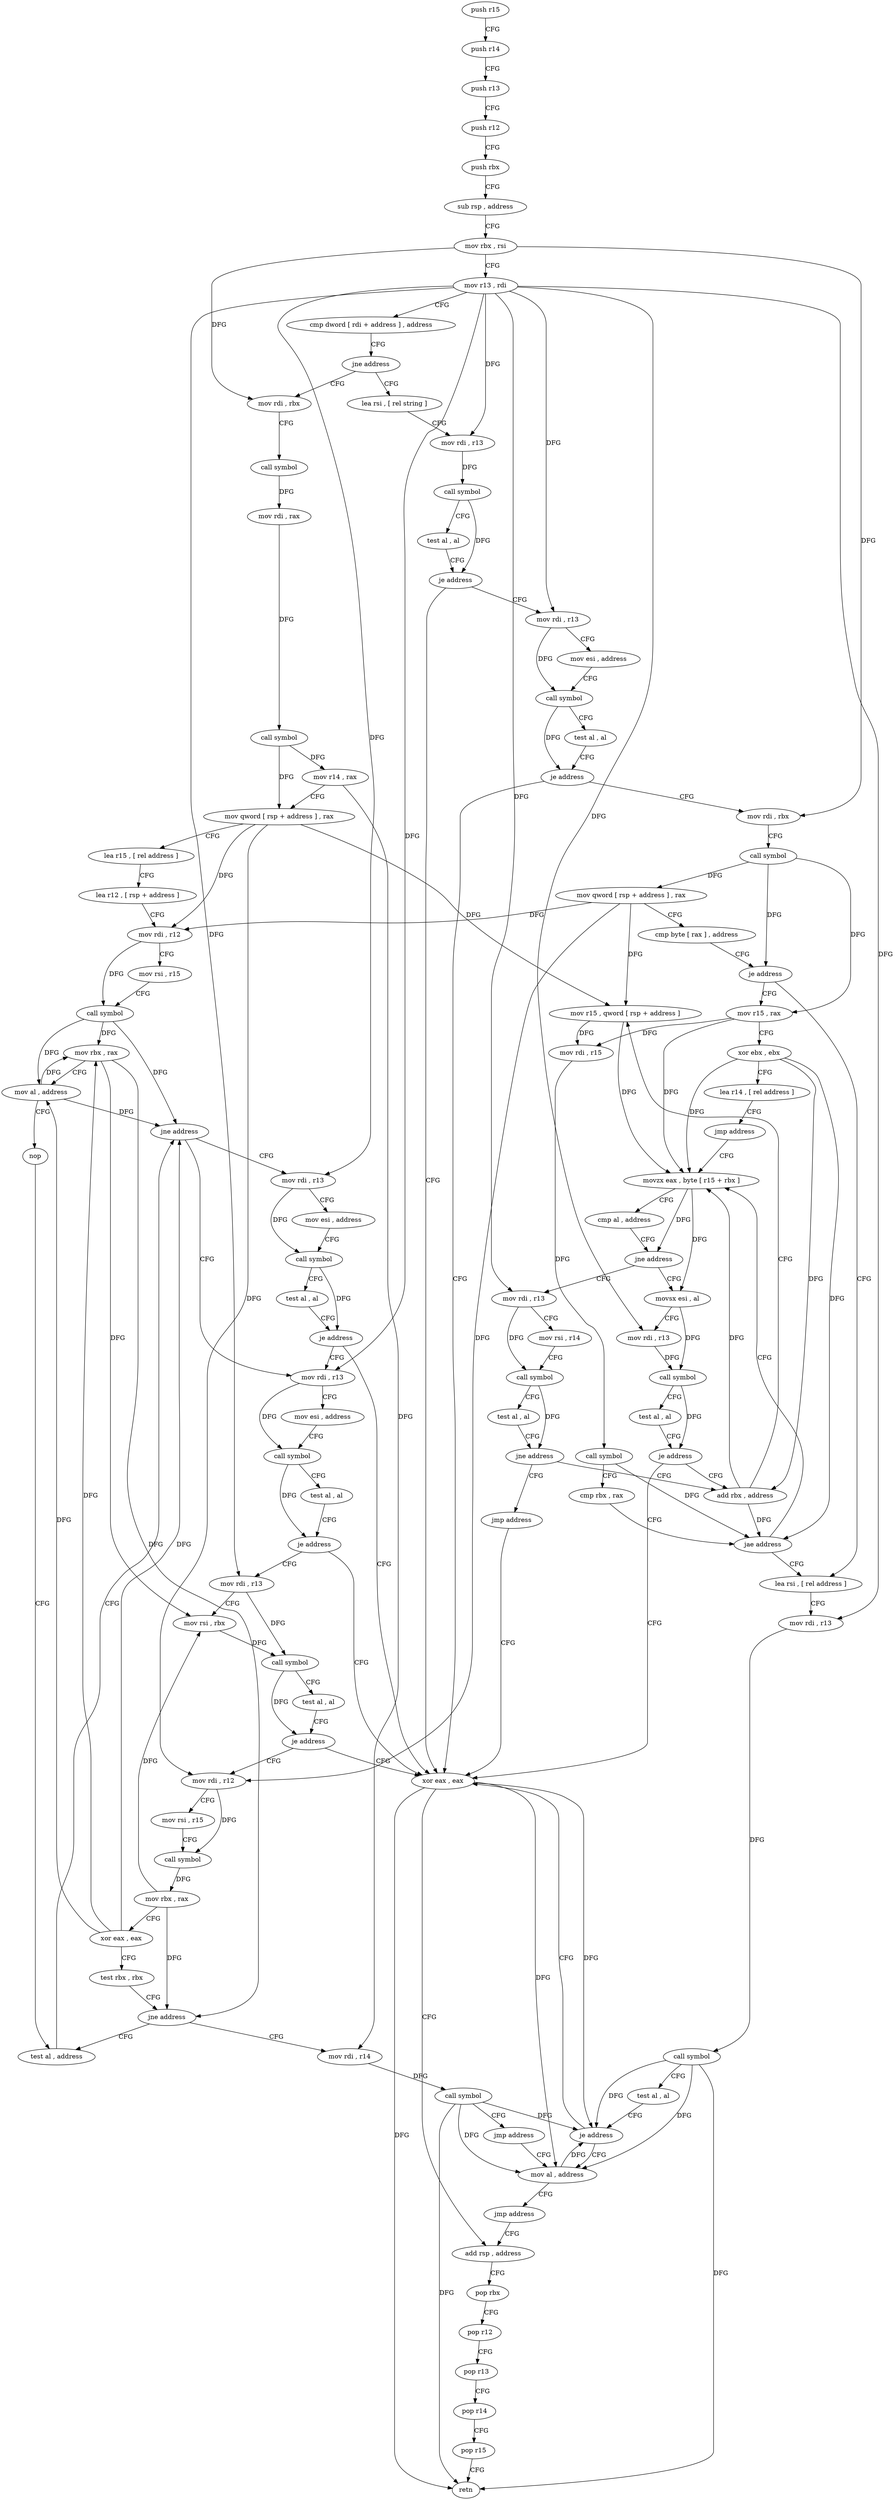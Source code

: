 digraph "func" {
"103712" [label = "push r15" ]
"103714" [label = "push r14" ]
"103716" [label = "push r13" ]
"103718" [label = "push r12" ]
"103720" [label = "push rbx" ]
"103721" [label = "sub rsp , address" ]
"103725" [label = "mov rbx , rsi" ]
"103728" [label = "mov r13 , rdi" ]
"103731" [label = "cmp dword [ rdi + address ] , address" ]
"103735" [label = "jne address" ]
"103898" [label = "mov rdi , rbx" ]
"103741" [label = "lea rsi , [ rel string ]" ]
"103901" [label = "call symbol" ]
"103906" [label = "mov rdi , rax" ]
"103909" [label = "call symbol" ]
"103914" [label = "mov r14 , rax" ]
"103917" [label = "mov qword [ rsp + address ] , rax" ]
"103922" [label = "lea r15 , [ rel address ]" ]
"103929" [label = "lea r12 , [ rsp + address ]" ]
"103934" [label = "mov rdi , r12" ]
"103937" [label = "mov rsi , r15" ]
"103940" [label = "call symbol" ]
"103945" [label = "mov rbx , rax" ]
"103948" [label = "mov al , address" ]
"103950" [label = "nop" ]
"103952" [label = "test al , address" ]
"103748" [label = "mov rdi , r13" ]
"103751" [label = "call symbol" ]
"103756" [label = "test al , al" ]
"103758" [label = "je address" ]
"104059" [label = "xor eax , eax" ]
"103764" [label = "mov rdi , r13" ]
"103973" [label = "mov rdi , r13" ]
"103976" [label = "mov esi , address" ]
"103981" [label = "call symbol" ]
"103986" [label = "test al , al" ]
"103988" [label = "je address" ]
"103990" [label = "mov rdi , r13" ]
"103956" [label = "mov rdi , r13" ]
"103959" [label = "mov esi , address" ]
"103964" [label = "call symbol" ]
"103969" [label = "test al , al" ]
"103971" [label = "je address" ]
"104061" [label = "add rsp , address" ]
"103767" [label = "mov esi , address" ]
"103772" [label = "call symbol" ]
"103777" [label = "test al , al" ]
"103779" [label = "je address" ]
"103785" [label = "mov rdi , rbx" ]
"103993" [label = "mov rsi , rbx" ]
"103996" [label = "call symbol" ]
"104001" [label = "test al , al" ]
"104003" [label = "je address" ]
"104005" [label = "mov rdi , r12" ]
"103788" [label = "call symbol" ]
"103793" [label = "mov qword [ rsp + address ] , rax" ]
"103798" [label = "cmp byte [ rax ] , address" ]
"103801" [label = "je address" ]
"104036" [label = "lea rsi , [ rel address ]" ]
"103807" [label = "mov r15 , rax" ]
"104008" [label = "mov rsi , r15" ]
"104011" [label = "call symbol" ]
"104016" [label = "mov rbx , rax" ]
"104019" [label = "xor eax , eax" ]
"104021" [label = "test rbx , rbx" ]
"104024" [label = "jne address" ]
"104026" [label = "mov rdi , r14" ]
"104043" [label = "mov rdi , r13" ]
"104046" [label = "call symbol" ]
"104051" [label = "test al , al" ]
"104053" [label = "je address" ]
"104055" [label = "mov al , address" ]
"103810" [label = "xor ebx , ebx" ]
"103812" [label = "lea r14 , [ rel address ]" ]
"103819" [label = "jmp address" ]
"103869" [label = "movzx eax , byte [ r15 + rbx ]" ]
"103954" [label = "jne address" ]
"104029" [label = "call symbol" ]
"104034" [label = "jmp address" ]
"104057" [label = "jmp address" ]
"103874" [label = "cmp al , address" ]
"103876" [label = "jne address" ]
"103824" [label = "movsx esi , al" ]
"103878" [label = "mov rdi , r13" ]
"104065" [label = "pop rbx" ]
"104066" [label = "pop r12" ]
"104068" [label = "pop r13" ]
"104070" [label = "pop r14" ]
"104072" [label = "pop r15" ]
"104074" [label = "retn" ]
"103827" [label = "mov rdi , r13" ]
"103830" [label = "call symbol" ]
"103835" [label = "test al , al" ]
"103837" [label = "je address" ]
"103843" [label = "add rbx , address" ]
"103881" [label = "mov rsi , r14" ]
"103884" [label = "call symbol" ]
"103889" [label = "test al , al" ]
"103891" [label = "jne address" ]
"103893" [label = "jmp address" ]
"103847" [label = "mov r15 , qword [ rsp + address ]" ]
"103852" [label = "mov rdi , r15" ]
"103855" [label = "call symbol" ]
"103860" [label = "cmp rbx , rax" ]
"103863" [label = "jae address" ]
"103712" -> "103714" [ label = "CFG" ]
"103714" -> "103716" [ label = "CFG" ]
"103716" -> "103718" [ label = "CFG" ]
"103718" -> "103720" [ label = "CFG" ]
"103720" -> "103721" [ label = "CFG" ]
"103721" -> "103725" [ label = "CFG" ]
"103725" -> "103728" [ label = "CFG" ]
"103725" -> "103898" [ label = "DFG" ]
"103725" -> "103785" [ label = "DFG" ]
"103728" -> "103731" [ label = "CFG" ]
"103728" -> "103748" [ label = "DFG" ]
"103728" -> "103764" [ label = "DFG" ]
"103728" -> "103973" [ label = "DFG" ]
"103728" -> "103956" [ label = "DFG" ]
"103728" -> "103990" [ label = "DFG" ]
"103728" -> "104043" [ label = "DFG" ]
"103728" -> "103827" [ label = "DFG" ]
"103728" -> "103878" [ label = "DFG" ]
"103731" -> "103735" [ label = "CFG" ]
"103735" -> "103898" [ label = "CFG" ]
"103735" -> "103741" [ label = "CFG" ]
"103898" -> "103901" [ label = "CFG" ]
"103741" -> "103748" [ label = "CFG" ]
"103901" -> "103906" [ label = "DFG" ]
"103906" -> "103909" [ label = "DFG" ]
"103909" -> "103914" [ label = "DFG" ]
"103909" -> "103917" [ label = "DFG" ]
"103914" -> "103917" [ label = "CFG" ]
"103914" -> "104026" [ label = "DFG" ]
"103917" -> "103922" [ label = "CFG" ]
"103917" -> "103847" [ label = "DFG" ]
"103917" -> "103934" [ label = "DFG" ]
"103917" -> "104005" [ label = "DFG" ]
"103922" -> "103929" [ label = "CFG" ]
"103929" -> "103934" [ label = "CFG" ]
"103934" -> "103937" [ label = "CFG" ]
"103934" -> "103940" [ label = "DFG" ]
"103937" -> "103940" [ label = "CFG" ]
"103940" -> "103945" [ label = "DFG" ]
"103940" -> "103948" [ label = "DFG" ]
"103940" -> "103954" [ label = "DFG" ]
"103945" -> "103948" [ label = "CFG" ]
"103945" -> "103993" [ label = "DFG" ]
"103945" -> "104024" [ label = "DFG" ]
"103948" -> "103950" [ label = "CFG" ]
"103948" -> "103945" [ label = "DFG" ]
"103948" -> "103954" [ label = "DFG" ]
"103950" -> "103952" [ label = "CFG" ]
"103952" -> "103954" [ label = "CFG" ]
"103748" -> "103751" [ label = "DFG" ]
"103751" -> "103756" [ label = "CFG" ]
"103751" -> "103758" [ label = "DFG" ]
"103756" -> "103758" [ label = "CFG" ]
"103758" -> "104059" [ label = "CFG" ]
"103758" -> "103764" [ label = "CFG" ]
"104059" -> "104061" [ label = "CFG" ]
"104059" -> "104074" [ label = "DFG" ]
"104059" -> "104053" [ label = "DFG" ]
"104059" -> "104055" [ label = "DFG" ]
"103764" -> "103767" [ label = "CFG" ]
"103764" -> "103772" [ label = "DFG" ]
"103973" -> "103976" [ label = "CFG" ]
"103973" -> "103981" [ label = "DFG" ]
"103976" -> "103981" [ label = "CFG" ]
"103981" -> "103986" [ label = "CFG" ]
"103981" -> "103988" [ label = "DFG" ]
"103986" -> "103988" [ label = "CFG" ]
"103988" -> "104059" [ label = "CFG" ]
"103988" -> "103990" [ label = "CFG" ]
"103990" -> "103993" [ label = "CFG" ]
"103990" -> "103996" [ label = "DFG" ]
"103956" -> "103959" [ label = "CFG" ]
"103956" -> "103964" [ label = "DFG" ]
"103959" -> "103964" [ label = "CFG" ]
"103964" -> "103969" [ label = "CFG" ]
"103964" -> "103971" [ label = "DFG" ]
"103969" -> "103971" [ label = "CFG" ]
"103971" -> "104059" [ label = "CFG" ]
"103971" -> "103973" [ label = "CFG" ]
"104061" -> "104065" [ label = "CFG" ]
"103767" -> "103772" [ label = "CFG" ]
"103772" -> "103777" [ label = "CFG" ]
"103772" -> "103779" [ label = "DFG" ]
"103777" -> "103779" [ label = "CFG" ]
"103779" -> "104059" [ label = "CFG" ]
"103779" -> "103785" [ label = "CFG" ]
"103785" -> "103788" [ label = "CFG" ]
"103993" -> "103996" [ label = "DFG" ]
"103996" -> "104001" [ label = "CFG" ]
"103996" -> "104003" [ label = "DFG" ]
"104001" -> "104003" [ label = "CFG" ]
"104003" -> "104059" [ label = "CFG" ]
"104003" -> "104005" [ label = "CFG" ]
"104005" -> "104008" [ label = "CFG" ]
"104005" -> "104011" [ label = "DFG" ]
"103788" -> "103793" [ label = "DFG" ]
"103788" -> "103801" [ label = "DFG" ]
"103788" -> "103807" [ label = "DFG" ]
"103793" -> "103798" [ label = "CFG" ]
"103793" -> "103934" [ label = "DFG" ]
"103793" -> "103847" [ label = "DFG" ]
"103793" -> "104005" [ label = "DFG" ]
"103798" -> "103801" [ label = "CFG" ]
"103801" -> "104036" [ label = "CFG" ]
"103801" -> "103807" [ label = "CFG" ]
"104036" -> "104043" [ label = "CFG" ]
"103807" -> "103810" [ label = "CFG" ]
"103807" -> "103869" [ label = "DFG" ]
"103807" -> "103852" [ label = "DFG" ]
"104008" -> "104011" [ label = "CFG" ]
"104011" -> "104016" [ label = "DFG" ]
"104016" -> "104019" [ label = "CFG" ]
"104016" -> "103993" [ label = "DFG" ]
"104016" -> "104024" [ label = "DFG" ]
"104019" -> "104021" [ label = "CFG" ]
"104019" -> "103945" [ label = "DFG" ]
"104019" -> "103948" [ label = "DFG" ]
"104019" -> "103954" [ label = "DFG" ]
"104021" -> "104024" [ label = "CFG" ]
"104024" -> "103952" [ label = "CFG" ]
"104024" -> "104026" [ label = "CFG" ]
"104026" -> "104029" [ label = "DFG" ]
"104043" -> "104046" [ label = "DFG" ]
"104046" -> "104051" [ label = "CFG" ]
"104046" -> "104074" [ label = "DFG" ]
"104046" -> "104053" [ label = "DFG" ]
"104046" -> "104055" [ label = "DFG" ]
"104051" -> "104053" [ label = "CFG" ]
"104053" -> "104059" [ label = "CFG" ]
"104053" -> "104055" [ label = "CFG" ]
"104055" -> "104057" [ label = "CFG" ]
"104055" -> "104053" [ label = "DFG" ]
"103810" -> "103812" [ label = "CFG" ]
"103810" -> "103869" [ label = "DFG" ]
"103810" -> "103843" [ label = "DFG" ]
"103810" -> "103863" [ label = "DFG" ]
"103812" -> "103819" [ label = "CFG" ]
"103819" -> "103869" [ label = "CFG" ]
"103869" -> "103874" [ label = "CFG" ]
"103869" -> "103876" [ label = "DFG" ]
"103869" -> "103824" [ label = "DFG" ]
"103954" -> "103973" [ label = "CFG" ]
"103954" -> "103956" [ label = "CFG" ]
"104029" -> "104034" [ label = "CFG" ]
"104029" -> "104053" [ label = "DFG" ]
"104029" -> "104055" [ label = "DFG" ]
"104029" -> "104074" [ label = "DFG" ]
"104034" -> "104055" [ label = "CFG" ]
"104057" -> "104061" [ label = "CFG" ]
"103874" -> "103876" [ label = "CFG" ]
"103876" -> "103824" [ label = "CFG" ]
"103876" -> "103878" [ label = "CFG" ]
"103824" -> "103827" [ label = "CFG" ]
"103824" -> "103830" [ label = "DFG" ]
"103878" -> "103881" [ label = "CFG" ]
"103878" -> "103884" [ label = "DFG" ]
"104065" -> "104066" [ label = "CFG" ]
"104066" -> "104068" [ label = "CFG" ]
"104068" -> "104070" [ label = "CFG" ]
"104070" -> "104072" [ label = "CFG" ]
"104072" -> "104074" [ label = "CFG" ]
"103827" -> "103830" [ label = "DFG" ]
"103830" -> "103835" [ label = "CFG" ]
"103830" -> "103837" [ label = "DFG" ]
"103835" -> "103837" [ label = "CFG" ]
"103837" -> "104059" [ label = "CFG" ]
"103837" -> "103843" [ label = "CFG" ]
"103843" -> "103847" [ label = "CFG" ]
"103843" -> "103869" [ label = "DFG" ]
"103843" -> "103863" [ label = "DFG" ]
"103881" -> "103884" [ label = "CFG" ]
"103884" -> "103889" [ label = "CFG" ]
"103884" -> "103891" [ label = "DFG" ]
"103889" -> "103891" [ label = "CFG" ]
"103891" -> "103843" [ label = "CFG" ]
"103891" -> "103893" [ label = "CFG" ]
"103893" -> "104059" [ label = "CFG" ]
"103847" -> "103852" [ label = "DFG" ]
"103847" -> "103869" [ label = "DFG" ]
"103852" -> "103855" [ label = "DFG" ]
"103855" -> "103860" [ label = "CFG" ]
"103855" -> "103863" [ label = "DFG" ]
"103860" -> "103863" [ label = "CFG" ]
"103863" -> "104036" [ label = "CFG" ]
"103863" -> "103869" [ label = "CFG" ]
}
